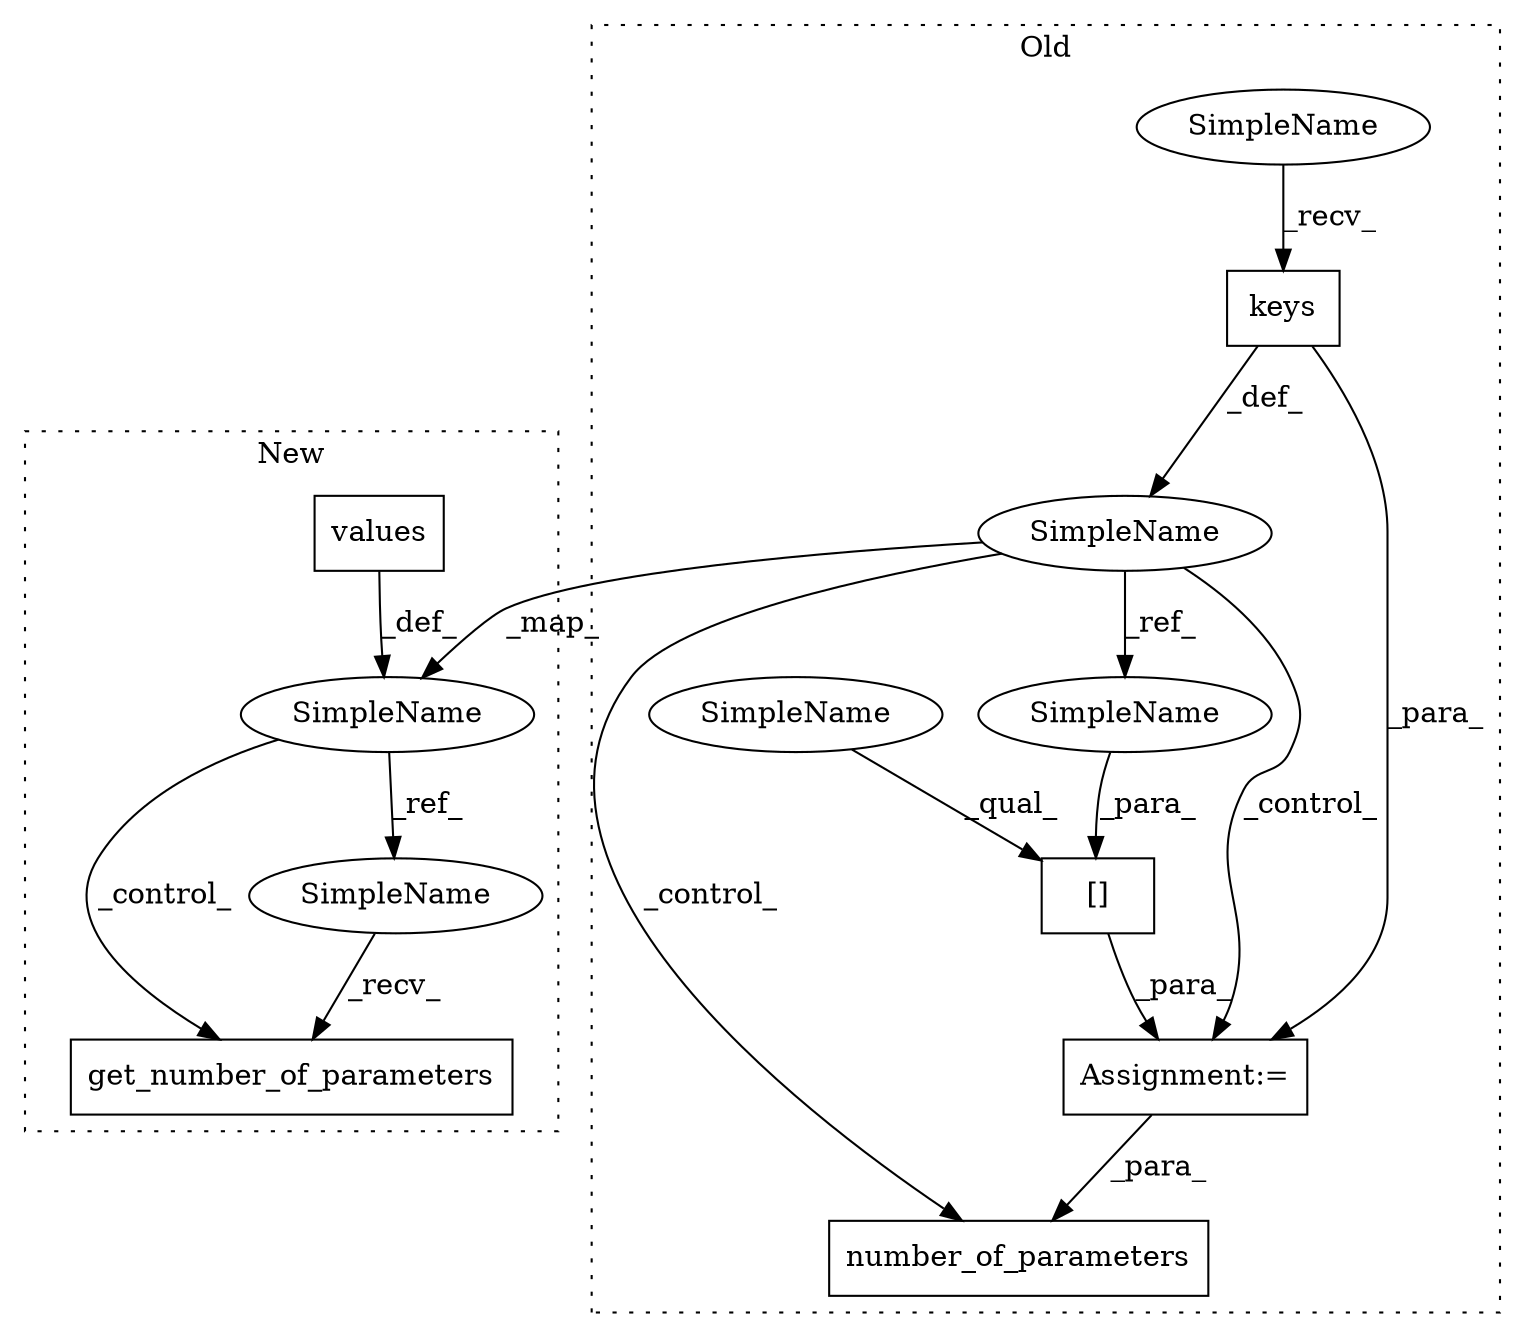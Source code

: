 digraph G {
subgraph cluster0 {
1 [label="[]" a="2" s="7404,7428" l="15,1" shape="box"];
3 [label="keys" a="32" s="7208" l="6" shape="box"];
4 [label="SimpleName" a="42" s="7368" l="9" shape="ellipse"];
6 [label="Assignment:=" a="7" s="7403" l="1" shape="box"];
7 [label="number_of_parameters" a="32" s="7441,7467" l="21,1" shape="box"];
10 [label="SimpleName" a="42" s="7419" l="9" shape="ellipse"];
11 [label="SimpleName" a="42" s="7404" l="14" shape="ellipse"];
12 [label="SimpleName" a="42" s="7193" l="14" shape="ellipse"];
label = "Old";
style="dotted";
}
subgraph cluster1 {
2 [label="get_number_of_parameters" a="32" s="6771" l="26" shape="box"];
5 [label="SimpleName" a="42" s="6715" l="9" shape="ellipse"];
8 [label="values" a="32" s="6741" l="8" shape="box"];
9 [label="SimpleName" a="42" s="6761" l="9" shape="ellipse"];
label = "New";
style="dotted";
}
1 -> 6 [label="_para_"];
3 -> 4 [label="_def_"];
3 -> 6 [label="_para_"];
4 -> 10 [label="_ref_"];
4 -> 6 [label="_control_"];
4 -> 7 [label="_control_"];
4 -> 5 [label="_map_"];
5 -> 2 [label="_control_"];
5 -> 9 [label="_ref_"];
6 -> 7 [label="_para_"];
8 -> 5 [label="_def_"];
9 -> 2 [label="_recv_"];
10 -> 1 [label="_para_"];
11 -> 1 [label="_qual_"];
12 -> 3 [label="_recv_"];
}